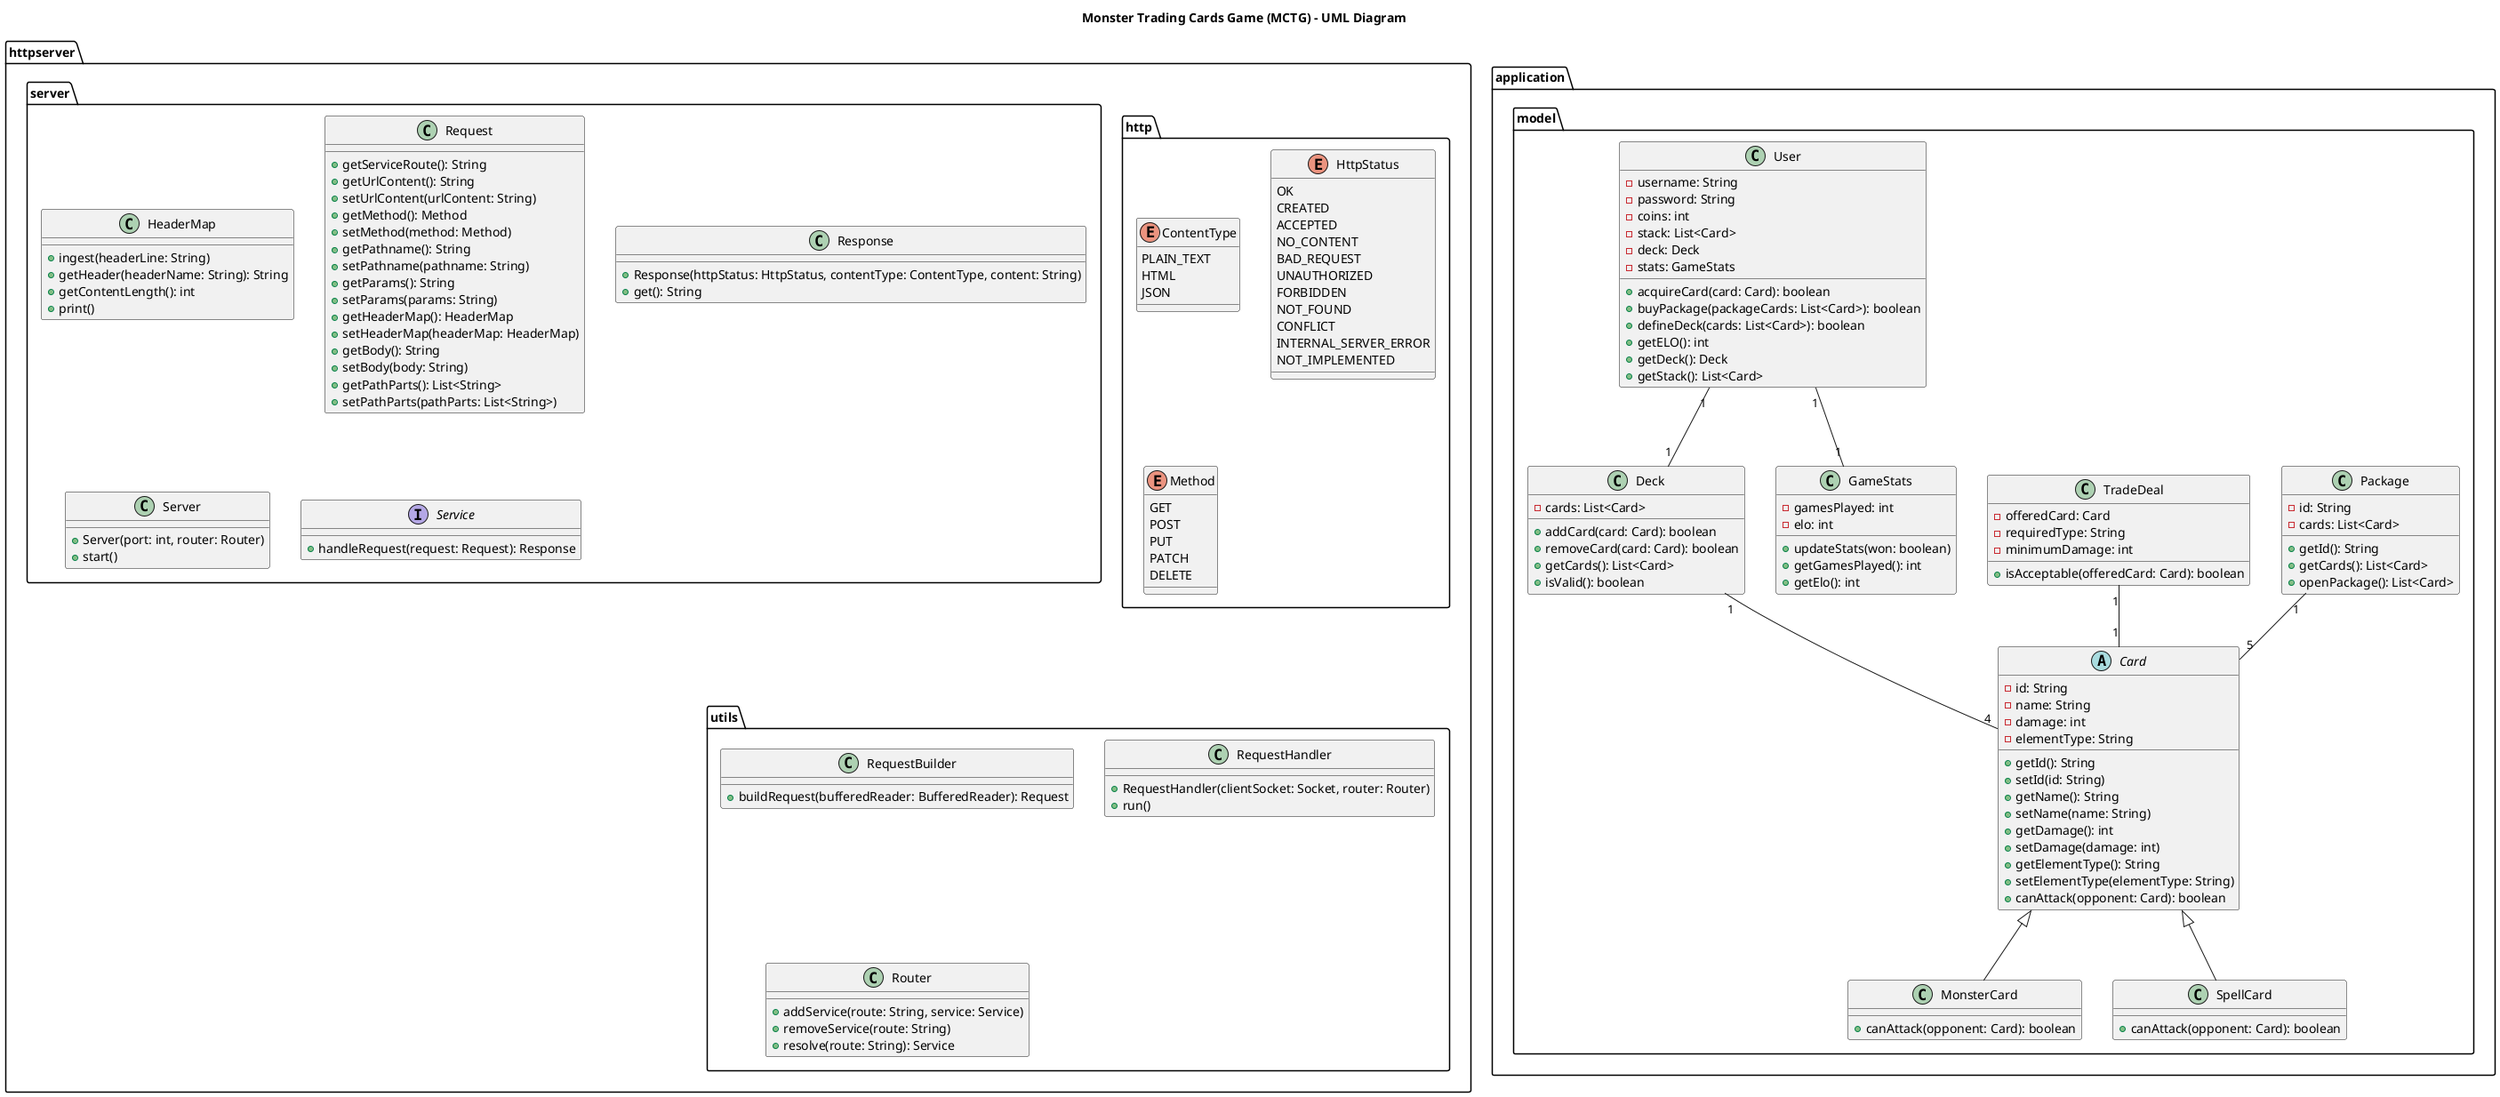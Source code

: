 @startuml
title Monster Trading Cards Game (MCTG) - UML Diagram

package "httpserver" {
    package "http" {
        enum ContentType {
            PLAIN_TEXT
            HTML
            JSON
        }
        enum HttpStatus {
            OK
            CREATED
            ACCEPTED
            NO_CONTENT
            BAD_REQUEST
            UNAUTHORIZED
            FORBIDDEN
            NOT_FOUND
            CONFLICT
            INTERNAL_SERVER_ERROR
            NOT_IMPLEMENTED
        }
        enum Method {
            GET
            POST
            PUT
            PATCH
            DELETE
        }
    }

    package "server" {
        class HeaderMap {
            +ingest(headerLine: String)
            +getHeader(headerName: String): String
            +getContentLength(): int
            +print()
        }

        class Request {
            +getServiceRoute(): String
            +getUrlContent(): String
            +setUrlContent(urlContent: String)
            +getMethod(): Method
            +setMethod(method: Method)
            +getPathname(): String
            +setPathname(pathname: String)
            +getParams(): String
            +setParams(params: String)
            +getHeaderMap(): HeaderMap
            +setHeaderMap(headerMap: HeaderMap)
            +getBody(): String
            +setBody(body: String)
            +getPathParts(): List<String>
            +setPathParts(pathParts: List<String>)
        }

        class Response {
            +Response(httpStatus: HttpStatus, contentType: ContentType, content: String)
            +get(): String
        }

        class Server {
            +Server(port: int, router: Router)
            +start()
        }

        interface Service {
            +handleRequest(request: Request): Response
        }
    }

    package "utils" {
        class RequestBuilder {
            +buildRequest(bufferedReader: BufferedReader): Request
        }

        class RequestHandler {
            +RequestHandler(clientSocket: Socket, router: Router)
            +run()
        }

        class Router {
            +addService(route: String, service: Service)
            +removeService(route: String)
            +resolve(route: String): Service
        }
    }
}

package "application" {

    package "model" {
        abstract class Card {
            - id: String
            - name: String
            - damage: int
            - elementType: String
            +getId(): String
            +setId(id: String)
            +getName(): String
            +setName(name: String)
            +getDamage(): int
            +setDamage(damage: int)
            +getElementType(): String
            +setElementType(elementType: String)
            +canAttack(opponent: Card): boolean
        }

        class MonsterCard extends Card {
            +canAttack(opponent: Card): boolean
        }

        class SpellCard extends Card {
            +canAttack(opponent: Card): boolean
        }

        class Deck {
            - cards: List<Card>
            +addCard(card: Card): boolean
            +removeCard(card: Card): boolean
            +getCards(): List<Card>
            +isValid(): boolean
        }

        class GameStats {
            - gamesPlayed: int
            - elo: int
            +updateStats(won: boolean)
            +getGamesPlayed(): int
            +getElo(): int
        }

        class Package {
            - id: String
            - cards: List<Card>
            +getId(): String
            +getCards(): List<Card>
            +openPackage(): List<Card>
        }

        class TradeDeal {
            - offeredCard: Card
            - requiredType: String
            - minimumDamage: int
            +isAcceptable(offeredCard: Card): boolean
        }

        class User {
            - username: String
            - password: String
            - coins: int
            - stack: List<Card>
            - deck: Deck
            - stats: GameStats
            +acquireCard(card: Card): boolean
            +buyPackage(packageCards: List<Card>): boolean
            +defineDeck(cards: List<Card>): boolean
            +getELO(): int
            +getDeck(): Deck
            +getStack(): List<Card>
        }

        Deck "1" -- "4" Card
        User "1" -- "1" Deck
        User "1" -- "1" GameStats
        Package "1" -- "5" Card
        TradeDeal "1" -- "1" Card
    }
}

@enduml
